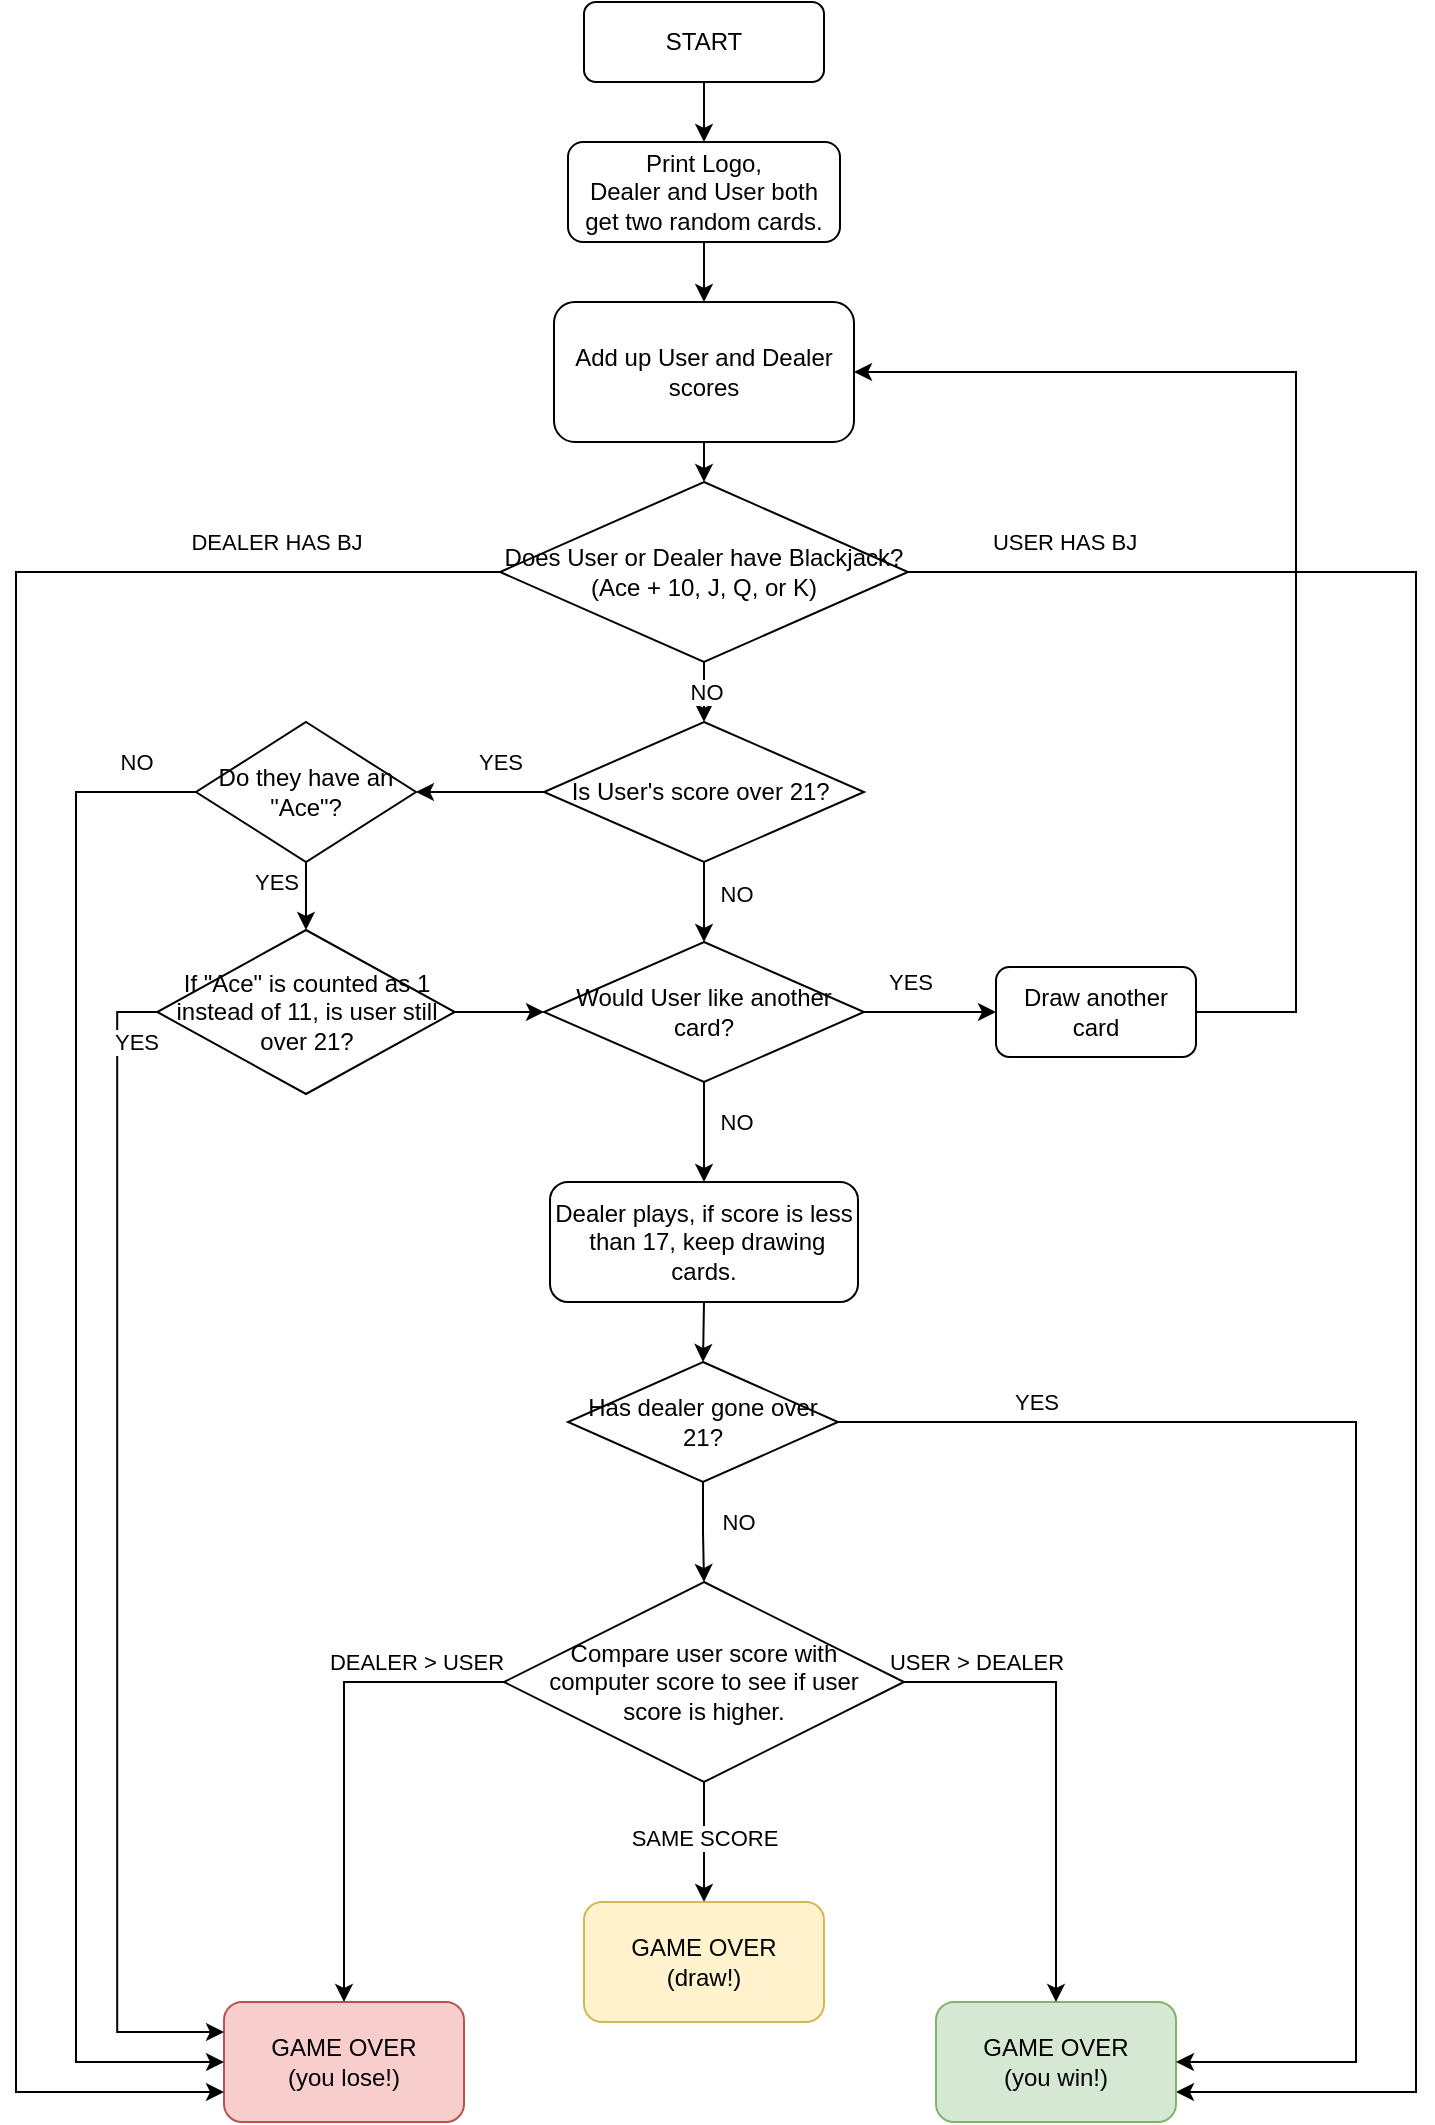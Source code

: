<mxfile version="21.7.5" type="github">
  <diagram id="C5RBs43oDa-KdzZeNtuy" name="Page-1">
    <mxGraphModel dx="1100" dy="800" grid="1" gridSize="10" guides="1" tooltips="1" connect="1" arrows="1" fold="1" page="1" pageScale="1" pageWidth="827" pageHeight="1169" math="0" shadow="0">
      <root>
        <mxCell id="WIyWlLk6GJQsqaUBKTNV-0" />
        <mxCell id="WIyWlLk6GJQsqaUBKTNV-1" parent="WIyWlLk6GJQsqaUBKTNV-0" />
        <mxCell id="E1ZKKMimq9F_YJrORxx0-8" style="edgeStyle=orthogonalEdgeStyle;rounded=0;orthogonalLoop=1;jettySize=auto;html=1;exitX=0.5;exitY=1;exitDx=0;exitDy=0;entryX=0.5;entryY=0;entryDx=0;entryDy=0;" edge="1" parent="WIyWlLk6GJQsqaUBKTNV-1" source="WIyWlLk6GJQsqaUBKTNV-3" target="E1ZKKMimq9F_YJrORxx0-0">
          <mxGeometry relative="1" as="geometry" />
        </mxCell>
        <mxCell id="WIyWlLk6GJQsqaUBKTNV-3" value="START" style="rounded=1;whiteSpace=wrap;html=1;fontSize=12;glass=0;strokeWidth=1;shadow=0;" parent="WIyWlLk6GJQsqaUBKTNV-1" vertex="1">
          <mxGeometry x="354" y="40" width="120" height="40" as="geometry" />
        </mxCell>
        <mxCell id="E1ZKKMimq9F_YJrORxx0-9" style="edgeStyle=orthogonalEdgeStyle;rounded=0;orthogonalLoop=1;jettySize=auto;html=1;exitX=0.5;exitY=1;exitDx=0;exitDy=0;entryX=0.5;entryY=0;entryDx=0;entryDy=0;" edge="1" parent="WIyWlLk6GJQsqaUBKTNV-1" source="E1ZKKMimq9F_YJrORxx0-0" target="E1ZKKMimq9F_YJrORxx0-1">
          <mxGeometry relative="1" as="geometry" />
        </mxCell>
        <mxCell id="E1ZKKMimq9F_YJrORxx0-0" value="Print Logo, &lt;br&gt;Dealer and User both get two random cards." style="rounded=1;whiteSpace=wrap;html=1;fontSize=12;glass=0;strokeWidth=1;shadow=0;" vertex="1" parent="WIyWlLk6GJQsqaUBKTNV-1">
          <mxGeometry x="346" y="110" width="136" height="50" as="geometry" />
        </mxCell>
        <mxCell id="E1ZKKMimq9F_YJrORxx0-10" style="edgeStyle=orthogonalEdgeStyle;rounded=0;orthogonalLoop=1;jettySize=auto;html=1;exitX=0.5;exitY=1;exitDx=0;exitDy=0;entryX=0.5;entryY=0;entryDx=0;entryDy=0;" edge="1" parent="WIyWlLk6GJQsqaUBKTNV-1" source="E1ZKKMimq9F_YJrORxx0-1" target="E1ZKKMimq9F_YJrORxx0-15">
          <mxGeometry relative="1" as="geometry">
            <mxPoint x="414" y="390" as="targetPoint" />
          </mxGeometry>
        </mxCell>
        <mxCell id="E1ZKKMimq9F_YJrORxx0-1" value="Add up User and Dealer scores" style="rounded=1;whiteSpace=wrap;html=1;fontSize=12;glass=0;strokeWidth=1;shadow=0;" vertex="1" parent="WIyWlLk6GJQsqaUBKTNV-1">
          <mxGeometry x="339" y="190" width="150" height="70" as="geometry" />
        </mxCell>
        <mxCell id="E1ZKKMimq9F_YJrORxx0-6" value="GAME OVER &lt;br&gt;(you lose!)" style="rounded=1;whiteSpace=wrap;html=1;fillColor=#f8cecc;strokeColor=#b85450;" vertex="1" parent="WIyWlLk6GJQsqaUBKTNV-1">
          <mxGeometry x="174" y="1040" width="120" height="60" as="geometry" />
        </mxCell>
        <mxCell id="E1ZKKMimq9F_YJrORxx0-19" style="edgeStyle=orthogonalEdgeStyle;rounded=0;orthogonalLoop=1;jettySize=auto;html=1;exitX=0;exitY=0.5;exitDx=0;exitDy=0;entryX=0;entryY=0.75;entryDx=0;entryDy=0;" edge="1" parent="WIyWlLk6GJQsqaUBKTNV-1" source="E1ZKKMimq9F_YJrORxx0-15" target="E1ZKKMimq9F_YJrORxx0-6">
          <mxGeometry relative="1" as="geometry">
            <mxPoint x="70" y="1100" as="targetPoint" />
            <Array as="points">
              <mxPoint x="70" y="325" />
              <mxPoint x="70" y="1085" />
            </Array>
          </mxGeometry>
        </mxCell>
        <mxCell id="E1ZKKMimq9F_YJrORxx0-20" value="DEALER HAS BJ" style="edgeLabel;html=1;align=center;verticalAlign=middle;resizable=0;points=[];" vertex="1" connectable="0" parent="E1ZKKMimq9F_YJrORxx0-19">
          <mxGeometry x="-0.738" relative="1" as="geometry">
            <mxPoint x="33" y="-15" as="offset" />
          </mxGeometry>
        </mxCell>
        <mxCell id="E1ZKKMimq9F_YJrORxx0-22" style="edgeStyle=orthogonalEdgeStyle;rounded=0;orthogonalLoop=1;jettySize=auto;html=1;exitX=1;exitY=0.5;exitDx=0;exitDy=0;entryX=1;entryY=0.75;entryDx=0;entryDy=0;" edge="1" parent="WIyWlLk6GJQsqaUBKTNV-1" source="E1ZKKMimq9F_YJrORxx0-15" target="E1ZKKMimq9F_YJrORxx0-21">
          <mxGeometry relative="1" as="geometry">
            <mxPoint x="720" y="1055" as="targetPoint" />
            <Array as="points">
              <mxPoint x="770" y="325" />
              <mxPoint x="770" y="1085" />
            </Array>
          </mxGeometry>
        </mxCell>
        <mxCell id="E1ZKKMimq9F_YJrORxx0-23" value="USER HAS BJ" style="edgeLabel;html=1;align=center;verticalAlign=middle;resizable=0;points=[];" vertex="1" connectable="0" parent="E1ZKKMimq9F_YJrORxx0-22">
          <mxGeometry x="-0.766" y="3" relative="1" as="geometry">
            <mxPoint x="-55" y="-12" as="offset" />
          </mxGeometry>
        </mxCell>
        <mxCell id="E1ZKKMimq9F_YJrORxx0-25" style="edgeStyle=orthogonalEdgeStyle;rounded=0;orthogonalLoop=1;jettySize=auto;html=1;exitX=0.5;exitY=1;exitDx=0;exitDy=0;entryX=0.5;entryY=0;entryDx=0;entryDy=0;" edge="1" parent="WIyWlLk6GJQsqaUBKTNV-1" source="E1ZKKMimq9F_YJrORxx0-15" target="E1ZKKMimq9F_YJrORxx0-28">
          <mxGeometry relative="1" as="geometry">
            <mxPoint x="414" y="420" as="targetPoint" />
          </mxGeometry>
        </mxCell>
        <mxCell id="E1ZKKMimq9F_YJrORxx0-26" value="NO" style="edgeLabel;html=1;align=center;verticalAlign=middle;resizable=0;points=[];" vertex="1" connectable="0" parent="E1ZKKMimq9F_YJrORxx0-25">
          <mxGeometry x="-0.042" relative="1" as="geometry">
            <mxPoint x="1" as="offset" />
          </mxGeometry>
        </mxCell>
        <mxCell id="E1ZKKMimq9F_YJrORxx0-15" value="Does User or Dealer have Blackjack? (Ace + 10, J, Q, or K)" style="rhombus;whiteSpace=wrap;html=1;" vertex="1" parent="WIyWlLk6GJQsqaUBKTNV-1">
          <mxGeometry x="312" y="280" width="204" height="90" as="geometry" />
        </mxCell>
        <mxCell id="E1ZKKMimq9F_YJrORxx0-21" value="GAME OVER &lt;br&gt;(you win!)" style="rounded=1;whiteSpace=wrap;html=1;fillColor=#d5e8d4;strokeColor=#82b366;" vertex="1" parent="WIyWlLk6GJQsqaUBKTNV-1">
          <mxGeometry x="530" y="1040" width="120" height="60" as="geometry" />
        </mxCell>
        <mxCell id="E1ZKKMimq9F_YJrORxx0-30" style="edgeStyle=orthogonalEdgeStyle;rounded=0;orthogonalLoop=1;jettySize=auto;html=1;exitX=0;exitY=0.5;exitDx=0;exitDy=0;entryX=1;entryY=0.5;entryDx=0;entryDy=0;" edge="1" parent="WIyWlLk6GJQsqaUBKTNV-1" source="E1ZKKMimq9F_YJrORxx0-28" target="E1ZKKMimq9F_YJrORxx0-29">
          <mxGeometry relative="1" as="geometry" />
        </mxCell>
        <mxCell id="E1ZKKMimq9F_YJrORxx0-31" value="YES" style="edgeLabel;html=1;align=center;verticalAlign=middle;resizable=0;points=[];" vertex="1" connectable="0" parent="E1ZKKMimq9F_YJrORxx0-30">
          <mxGeometry x="-0.324" y="2" relative="1" as="geometry">
            <mxPoint x="-1" y="-17" as="offset" />
          </mxGeometry>
        </mxCell>
        <mxCell id="E1ZKKMimq9F_YJrORxx0-41" style="edgeStyle=orthogonalEdgeStyle;rounded=0;orthogonalLoop=1;jettySize=auto;html=1;exitX=0.5;exitY=1;exitDx=0;exitDy=0;entryX=0.5;entryY=0;entryDx=0;entryDy=0;" edge="1" parent="WIyWlLk6GJQsqaUBKTNV-1" source="E1ZKKMimq9F_YJrORxx0-28" target="E1ZKKMimq9F_YJrORxx0-40">
          <mxGeometry relative="1" as="geometry" />
        </mxCell>
        <mxCell id="E1ZKKMimq9F_YJrORxx0-42" value="NO" style="edgeLabel;html=1;align=center;verticalAlign=middle;resizable=0;points=[];" vertex="1" connectable="0" parent="E1ZKKMimq9F_YJrORxx0-41">
          <mxGeometry x="-0.188" y="-2" relative="1" as="geometry">
            <mxPoint x="18" as="offset" />
          </mxGeometry>
        </mxCell>
        <mxCell id="E1ZKKMimq9F_YJrORxx0-28" value="Is User&#39;s score over 21?&amp;nbsp;" style="rhombus;whiteSpace=wrap;html=1;" vertex="1" parent="WIyWlLk6GJQsqaUBKTNV-1">
          <mxGeometry x="334" y="400" width="160" height="70" as="geometry" />
        </mxCell>
        <mxCell id="E1ZKKMimq9F_YJrORxx0-32" style="edgeStyle=orthogonalEdgeStyle;rounded=0;orthogonalLoop=1;jettySize=auto;html=1;exitX=0;exitY=0.5;exitDx=0;exitDy=0;entryX=0;entryY=0.5;entryDx=0;entryDy=0;" edge="1" parent="WIyWlLk6GJQsqaUBKTNV-1" source="E1ZKKMimq9F_YJrORxx0-29" target="E1ZKKMimq9F_YJrORxx0-6">
          <mxGeometry relative="1" as="geometry">
            <mxPoint x="120" y="760" as="targetPoint" />
            <Array as="points">
              <mxPoint x="100" y="435" />
              <mxPoint x="100" y="1070" />
            </Array>
          </mxGeometry>
        </mxCell>
        <mxCell id="E1ZKKMimq9F_YJrORxx0-34" value="NO" style="edgeLabel;html=1;align=center;verticalAlign=middle;resizable=0;points=[];" vertex="1" connectable="0" parent="E1ZKKMimq9F_YJrORxx0-32">
          <mxGeometry x="-0.893" y="1" relative="1" as="geometry">
            <mxPoint x="11" y="-16" as="offset" />
          </mxGeometry>
        </mxCell>
        <mxCell id="E1ZKKMimq9F_YJrORxx0-36" style="edgeStyle=orthogonalEdgeStyle;rounded=0;orthogonalLoop=1;jettySize=auto;html=1;exitX=0.5;exitY=1;exitDx=0;exitDy=0;entryX=0.5;entryY=0;entryDx=0;entryDy=0;" edge="1" parent="WIyWlLk6GJQsqaUBKTNV-1" source="E1ZKKMimq9F_YJrORxx0-29" target="E1ZKKMimq9F_YJrORxx0-35">
          <mxGeometry relative="1" as="geometry" />
        </mxCell>
        <mxCell id="E1ZKKMimq9F_YJrORxx0-37" value="YES" style="edgeLabel;html=1;align=center;verticalAlign=middle;resizable=0;points=[];" vertex="1" connectable="0" parent="E1ZKKMimq9F_YJrORxx0-36">
          <mxGeometry y="2" relative="1" as="geometry">
            <mxPoint x="-17" y="-7" as="offset" />
          </mxGeometry>
        </mxCell>
        <mxCell id="E1ZKKMimq9F_YJrORxx0-29" value="Do they have an &quot;Ace&quot;?" style="rhombus;whiteSpace=wrap;html=1;" vertex="1" parent="WIyWlLk6GJQsqaUBKTNV-1">
          <mxGeometry x="160" y="400" width="110" height="70" as="geometry" />
        </mxCell>
        <mxCell id="E1ZKKMimq9F_YJrORxx0-38" style="edgeStyle=orthogonalEdgeStyle;rounded=0;orthogonalLoop=1;jettySize=auto;html=1;exitX=0;exitY=0.5;exitDx=0;exitDy=0;entryX=0;entryY=0.25;entryDx=0;entryDy=0;" edge="1" parent="WIyWlLk6GJQsqaUBKTNV-1" source="E1ZKKMimq9F_YJrORxx0-35" target="E1ZKKMimq9F_YJrORxx0-6">
          <mxGeometry relative="1" as="geometry" />
        </mxCell>
        <mxCell id="E1ZKKMimq9F_YJrORxx0-39" value="YES" style="edgeLabel;html=1;align=center;verticalAlign=middle;resizable=0;points=[];" vertex="1" connectable="0" parent="E1ZKKMimq9F_YJrORxx0-38">
          <mxGeometry x="-0.952" y="-2" relative="1" as="geometry">
            <mxPoint x="3" y="17" as="offset" />
          </mxGeometry>
        </mxCell>
        <mxCell id="E1ZKKMimq9F_YJrORxx0-43" style="edgeStyle=orthogonalEdgeStyle;rounded=0;orthogonalLoop=1;jettySize=auto;html=1;exitX=1;exitY=0.5;exitDx=0;exitDy=0;entryX=0;entryY=0.5;entryDx=0;entryDy=0;" edge="1" parent="WIyWlLk6GJQsqaUBKTNV-1" source="E1ZKKMimq9F_YJrORxx0-35" target="E1ZKKMimq9F_YJrORxx0-40">
          <mxGeometry relative="1" as="geometry" />
        </mxCell>
        <mxCell id="E1ZKKMimq9F_YJrORxx0-35" value="If &quot;Ace&quot; is counted as 1 instead of 11, is user still over 21?" style="rhombus;whiteSpace=wrap;html=1;" vertex="1" parent="WIyWlLk6GJQsqaUBKTNV-1">
          <mxGeometry x="140.62" y="504" width="148.75" height="82" as="geometry" />
        </mxCell>
        <mxCell id="E1ZKKMimq9F_YJrORxx0-47" style="edgeStyle=orthogonalEdgeStyle;rounded=0;orthogonalLoop=1;jettySize=auto;html=1;exitX=1;exitY=0.5;exitDx=0;exitDy=0;entryX=0;entryY=0.5;entryDx=0;entryDy=0;" edge="1" parent="WIyWlLk6GJQsqaUBKTNV-1" source="E1ZKKMimq9F_YJrORxx0-40" target="E1ZKKMimq9F_YJrORxx0-46">
          <mxGeometry relative="1" as="geometry" />
        </mxCell>
        <mxCell id="E1ZKKMimq9F_YJrORxx0-49" value="YES" style="edgeLabel;html=1;align=center;verticalAlign=middle;resizable=0;points=[];" vertex="1" connectable="0" parent="E1ZKKMimq9F_YJrORxx0-47">
          <mxGeometry x="-0.341" y="5" relative="1" as="geometry">
            <mxPoint x="1" y="-10" as="offset" />
          </mxGeometry>
        </mxCell>
        <mxCell id="E1ZKKMimq9F_YJrORxx0-51" style="edgeStyle=orthogonalEdgeStyle;rounded=0;orthogonalLoop=1;jettySize=auto;html=1;exitX=0.5;exitY=1;exitDx=0;exitDy=0;entryX=0.5;entryY=0;entryDx=0;entryDy=0;" edge="1" parent="WIyWlLk6GJQsqaUBKTNV-1" source="E1ZKKMimq9F_YJrORxx0-40" target="E1ZKKMimq9F_YJrORxx0-50">
          <mxGeometry relative="1" as="geometry" />
        </mxCell>
        <mxCell id="E1ZKKMimq9F_YJrORxx0-52" value="NO" style="edgeLabel;html=1;align=center;verticalAlign=middle;resizable=0;points=[];" vertex="1" connectable="0" parent="E1ZKKMimq9F_YJrORxx0-51">
          <mxGeometry x="-0.204" y="-2" relative="1" as="geometry">
            <mxPoint x="18" as="offset" />
          </mxGeometry>
        </mxCell>
        <mxCell id="E1ZKKMimq9F_YJrORxx0-40" value="Would User like another card?" style="rhombus;whiteSpace=wrap;html=1;" vertex="1" parent="WIyWlLk6GJQsqaUBKTNV-1">
          <mxGeometry x="334" y="510" width="160" height="70" as="geometry" />
        </mxCell>
        <mxCell id="E1ZKKMimq9F_YJrORxx0-48" style="edgeStyle=orthogonalEdgeStyle;rounded=0;orthogonalLoop=1;jettySize=auto;html=1;exitX=1;exitY=0.5;exitDx=0;exitDy=0;entryX=1;entryY=0.5;entryDx=0;entryDy=0;" edge="1" parent="WIyWlLk6GJQsqaUBKTNV-1" source="E1ZKKMimq9F_YJrORxx0-46" target="E1ZKKMimq9F_YJrORxx0-1">
          <mxGeometry relative="1" as="geometry">
            <Array as="points">
              <mxPoint x="710" y="545" />
              <mxPoint x="710" y="225" />
            </Array>
          </mxGeometry>
        </mxCell>
        <mxCell id="E1ZKKMimq9F_YJrORxx0-46" value="Draw another card" style="rounded=1;whiteSpace=wrap;html=1;" vertex="1" parent="WIyWlLk6GJQsqaUBKTNV-1">
          <mxGeometry x="560" y="522.5" width="100" height="45" as="geometry" />
        </mxCell>
        <mxCell id="E1ZKKMimq9F_YJrORxx0-54" style="edgeStyle=orthogonalEdgeStyle;rounded=0;orthogonalLoop=1;jettySize=auto;html=1;exitX=0.5;exitY=1;exitDx=0;exitDy=0;entryX=0.5;entryY=0;entryDx=0;entryDy=0;" edge="1" parent="WIyWlLk6GJQsqaUBKTNV-1" source="E1ZKKMimq9F_YJrORxx0-50" target="E1ZKKMimq9F_YJrORxx0-53">
          <mxGeometry relative="1" as="geometry" />
        </mxCell>
        <mxCell id="E1ZKKMimq9F_YJrORxx0-50" value="Dealer plays, if score is less&lt;br/&gt;&amp;nbsp;than 17, keep drawing cards." style="rounded=1;whiteSpace=wrap;html=1;" vertex="1" parent="WIyWlLk6GJQsqaUBKTNV-1">
          <mxGeometry x="337" y="630" width="154" height="60" as="geometry" />
        </mxCell>
        <mxCell id="E1ZKKMimq9F_YJrORxx0-57" style="edgeStyle=orthogonalEdgeStyle;rounded=0;orthogonalLoop=1;jettySize=auto;html=1;exitX=1;exitY=0.5;exitDx=0;exitDy=0;entryX=1;entryY=0.5;entryDx=0;entryDy=0;" edge="1" parent="WIyWlLk6GJQsqaUBKTNV-1" source="E1ZKKMimq9F_YJrORxx0-53" target="E1ZKKMimq9F_YJrORxx0-21">
          <mxGeometry relative="1" as="geometry">
            <Array as="points">
              <mxPoint x="740" y="750" />
              <mxPoint x="740" y="1070" />
            </Array>
          </mxGeometry>
        </mxCell>
        <mxCell id="E1ZKKMimq9F_YJrORxx0-58" value="YES" style="edgeLabel;html=1;align=center;verticalAlign=middle;resizable=0;points=[];" vertex="1" connectable="0" parent="E1ZKKMimq9F_YJrORxx0-57">
          <mxGeometry x="-0.713" y="1" relative="1" as="geometry">
            <mxPoint x="3" y="-9" as="offset" />
          </mxGeometry>
        </mxCell>
        <mxCell id="E1ZKKMimq9F_YJrORxx0-61" style="edgeStyle=orthogonalEdgeStyle;rounded=0;orthogonalLoop=1;jettySize=auto;html=1;exitX=0.5;exitY=1;exitDx=0;exitDy=0;entryX=0.5;entryY=0;entryDx=0;entryDy=0;" edge="1" parent="WIyWlLk6GJQsqaUBKTNV-1" source="E1ZKKMimq9F_YJrORxx0-53" target="E1ZKKMimq9F_YJrORxx0-60">
          <mxGeometry relative="1" as="geometry" />
        </mxCell>
        <mxCell id="E1ZKKMimq9F_YJrORxx0-62" value="NO" style="edgeLabel;html=1;align=center;verticalAlign=middle;resizable=0;points=[];" vertex="1" connectable="0" parent="E1ZKKMimq9F_YJrORxx0-61">
          <mxGeometry x="-0.208" y="1" relative="1" as="geometry">
            <mxPoint x="16" as="offset" />
          </mxGeometry>
        </mxCell>
        <mxCell id="E1ZKKMimq9F_YJrORxx0-53" value="Has dealer gone over 21?" style="rhombus;whiteSpace=wrap;html=1;" vertex="1" parent="WIyWlLk6GJQsqaUBKTNV-1">
          <mxGeometry x="346" y="720" width="135" height="60" as="geometry" />
        </mxCell>
        <mxCell id="E1ZKKMimq9F_YJrORxx0-63" style="edgeStyle=orthogonalEdgeStyle;rounded=0;orthogonalLoop=1;jettySize=auto;html=1;exitX=0;exitY=0.5;exitDx=0;exitDy=0;entryX=0.5;entryY=0;entryDx=0;entryDy=0;" edge="1" parent="WIyWlLk6GJQsqaUBKTNV-1" source="E1ZKKMimq9F_YJrORxx0-60" target="E1ZKKMimq9F_YJrORxx0-6">
          <mxGeometry relative="1" as="geometry" />
        </mxCell>
        <mxCell id="E1ZKKMimq9F_YJrORxx0-64" value="USER &amp;gt; DEALER" style="edgeLabel;html=1;align=center;verticalAlign=middle;resizable=0;points=[];" vertex="1" connectable="0" parent="E1ZKKMimq9F_YJrORxx0-63">
          <mxGeometry x="-0.66" y="1" relative="1" as="geometry">
            <mxPoint x="277" y="-11" as="offset" />
          </mxGeometry>
        </mxCell>
        <mxCell id="E1ZKKMimq9F_YJrORxx0-65" style="edgeStyle=orthogonalEdgeStyle;rounded=0;orthogonalLoop=1;jettySize=auto;html=1;exitX=1;exitY=0.5;exitDx=0;exitDy=0;" edge="1" parent="WIyWlLk6GJQsqaUBKTNV-1" source="E1ZKKMimq9F_YJrORxx0-60" target="E1ZKKMimq9F_YJrORxx0-21">
          <mxGeometry relative="1" as="geometry" />
        </mxCell>
        <mxCell id="E1ZKKMimq9F_YJrORxx0-67" style="edgeStyle=orthogonalEdgeStyle;rounded=0;orthogonalLoop=1;jettySize=auto;html=1;exitX=0.5;exitY=1;exitDx=0;exitDy=0;entryX=0.5;entryY=0;entryDx=0;entryDy=0;" edge="1" parent="WIyWlLk6GJQsqaUBKTNV-1" source="E1ZKKMimq9F_YJrORxx0-60" target="E1ZKKMimq9F_YJrORxx0-68">
          <mxGeometry relative="1" as="geometry">
            <mxPoint x="414.5" y="980" as="targetPoint" />
          </mxGeometry>
        </mxCell>
        <mxCell id="E1ZKKMimq9F_YJrORxx0-69" value="SAME SCORE" style="edgeLabel;html=1;align=center;verticalAlign=middle;resizable=0;points=[];" vertex="1" connectable="0" parent="E1ZKKMimq9F_YJrORxx0-67">
          <mxGeometry x="-0.083" y="3" relative="1" as="geometry">
            <mxPoint x="-3" as="offset" />
          </mxGeometry>
        </mxCell>
        <mxCell id="E1ZKKMimq9F_YJrORxx0-60" value="Compare user score with&lt;br&gt;computer score to see if user&lt;br&gt;score is higher." style="rhombus;whiteSpace=wrap;html=1;" vertex="1" parent="WIyWlLk6GJQsqaUBKTNV-1">
          <mxGeometry x="314" y="830" width="200" height="100" as="geometry" />
        </mxCell>
        <mxCell id="E1ZKKMimq9F_YJrORxx0-66" value="DEALER &amp;gt; USER" style="edgeLabel;html=1;align=center;verticalAlign=middle;resizable=0;points=[];" vertex="1" connectable="0" parent="WIyWlLk6GJQsqaUBKTNV-1">
          <mxGeometry x="270" y="870" as="geometry" />
        </mxCell>
        <mxCell id="E1ZKKMimq9F_YJrORxx0-68" value="GAME OVER &lt;br&gt;(draw!)" style="rounded=1;whiteSpace=wrap;html=1;fillColor=#fff2cc;strokeColor=#d6b656;" vertex="1" parent="WIyWlLk6GJQsqaUBKTNV-1">
          <mxGeometry x="354" y="990" width="120" height="60" as="geometry" />
        </mxCell>
      </root>
    </mxGraphModel>
  </diagram>
</mxfile>
